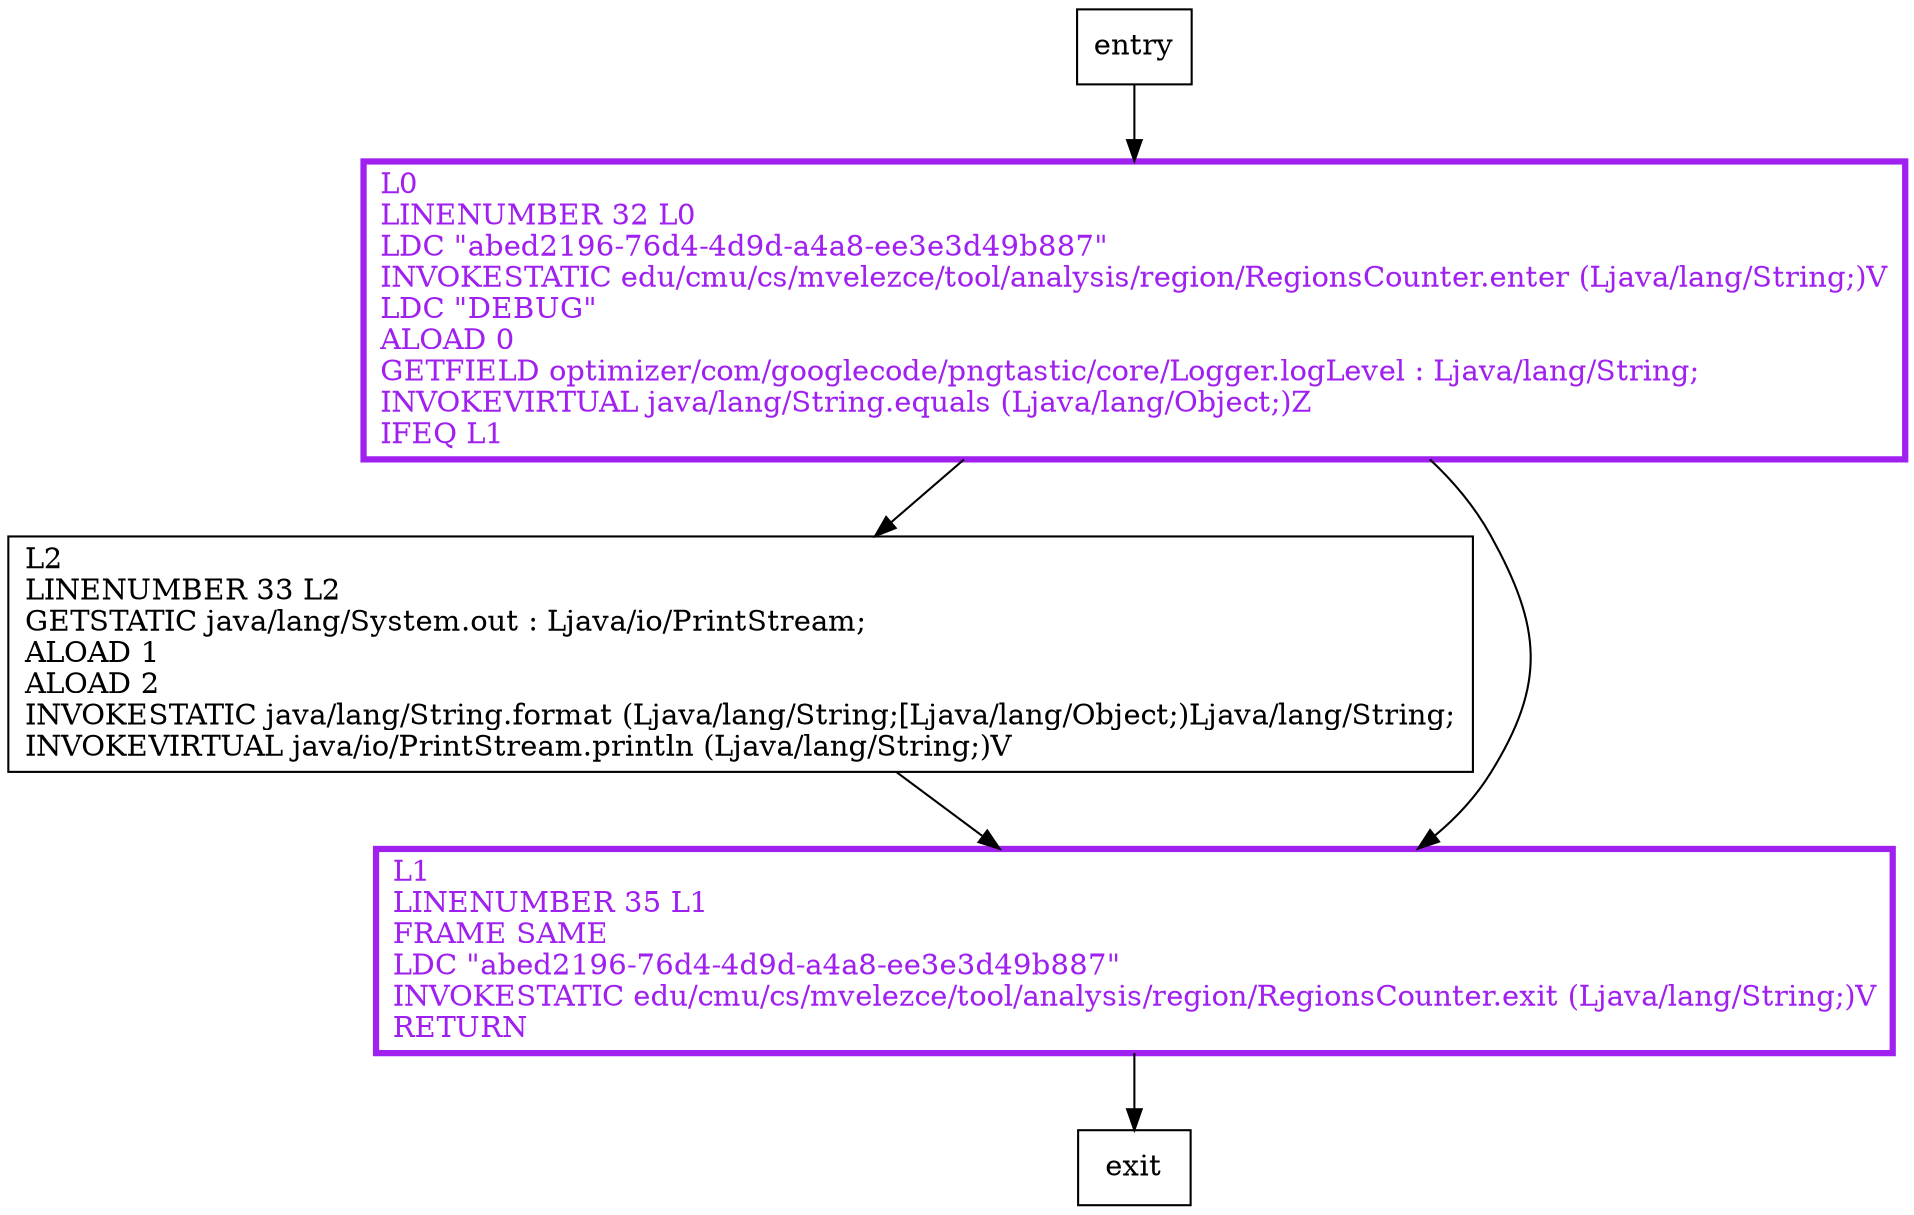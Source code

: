 digraph debug {
node [shape=record];
1123698952 [label="L2\lLINENUMBER 33 L2\lGETSTATIC java/lang/System.out : Ljava/io/PrintStream;\lALOAD 1\lALOAD 2\lINVOKESTATIC java/lang/String.format (Ljava/lang/String;[Ljava/lang/Object;)Ljava/lang/String;\lINVOKEVIRTUAL java/io/PrintStream.println (Ljava/lang/String;)V\l"];
1791369395 [label="L0\lLINENUMBER 32 L0\lLDC \"abed2196-76d4-4d9d-a4a8-ee3e3d49b887\"\lINVOKESTATIC edu/cmu/cs/mvelezce/tool/analysis/region/RegionsCounter.enter (Ljava/lang/String;)V\lLDC \"DEBUG\"\lALOAD 0\lGETFIELD optimizer/com/googlecode/pngtastic/core/Logger.logLevel : Ljava/lang/String;\lINVOKEVIRTUAL java/lang/String.equals (Ljava/lang/Object;)Z\lIFEQ L1\l"];
183887062 [label="L1\lLINENUMBER 35 L1\lFRAME SAME\lLDC \"abed2196-76d4-4d9d-a4a8-ee3e3d49b887\"\lINVOKESTATIC edu/cmu/cs/mvelezce/tool/analysis/region/RegionsCounter.exit (Ljava/lang/String;)V\lRETURN\l"];
entry;
exit;
entry -> 1791369395;
1123698952 -> 183887062;
1791369395 -> 1123698952;
1791369395 -> 183887062;
183887062 -> exit;
1791369395[fontcolor="purple", penwidth=3, color="purple"];
183887062[fontcolor="purple", penwidth=3, color="purple"];
}
